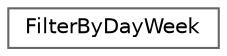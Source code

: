 digraph "Graphical Class Hierarchy"
{
 // LATEX_PDF_SIZE
  bgcolor="transparent";
  edge [fontname=Helvetica,fontsize=10,labelfontname=Helvetica,labelfontsize=10];
  node [fontname=Helvetica,fontsize=10,shape=box,height=0.2,width=0.4];
  rankdir="LR";
  Node0 [id="Node000000",label="FilterByDayWeek",height=0.2,width=0.4,color="grey40", fillcolor="white", style="filled",URL="$class_filter_by_day_week.html",tooltip="Class to determine if today is an operative day based on weekdays."];
}
